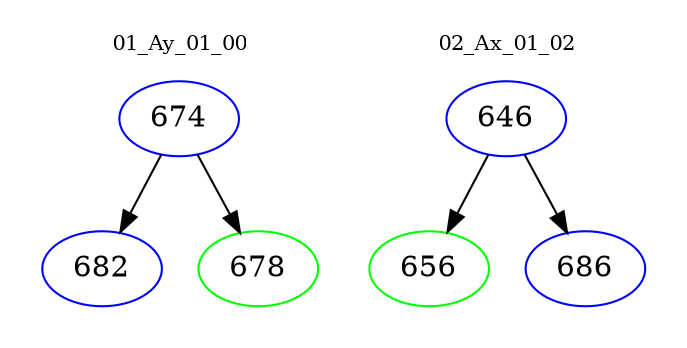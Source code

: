 digraph{
subgraph cluster_0 {
color = white
label = "01_Ay_01_00";
fontsize=10;
T0_674 [label="674", color="blue"]
T0_674 -> T0_682 [color="black"]
T0_682 [label="682", color="blue"]
T0_674 -> T0_678 [color="black"]
T0_678 [label="678", color="green"]
}
subgraph cluster_1 {
color = white
label = "02_Ax_01_02";
fontsize=10;
T1_646 [label="646", color="blue"]
T1_646 -> T1_656 [color="black"]
T1_656 [label="656", color="green"]
T1_646 -> T1_686 [color="black"]
T1_686 [label="686", color="blue"]
}
}
